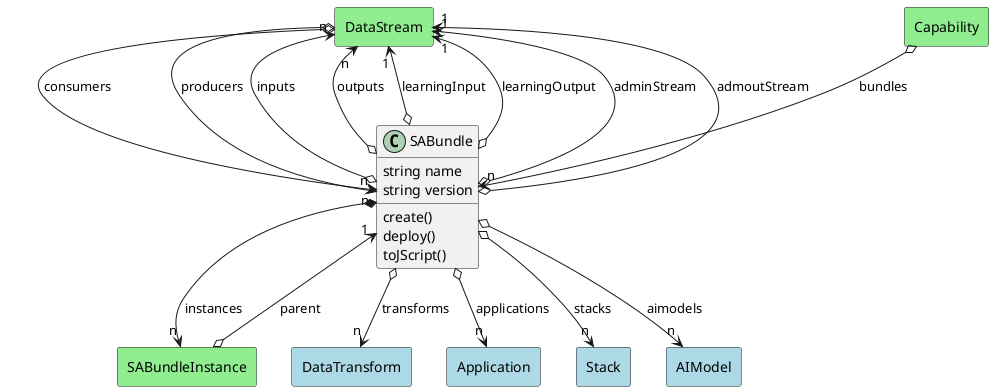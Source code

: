 @startuml

class "SABundle" as Model {
 string name
 string version

 create()
 deploy()
 toJScript()
 
}

rectangle "DataStream" as DataStream #lightblue {
}

Model o--> "n" DataStream : inputs


rectangle "DataStream" as DataStream #lightblue {
}

Model o--> "n" DataStream : outputs


rectangle "DataStream" as DataStream #lightblue {
}

Model o--> "1" DataStream : learningInput


rectangle "DataStream" as DataStream #lightblue {
}

Model o--> "1" DataStream : learningOutput


rectangle "DataStream" as DataStream #lightblue {
}

Model o--> "1" DataStream : adminStream


rectangle "DataStream" as DataStream #lightblue {
}

Model o--> "1" DataStream : admoutStream


rectangle "DataTransform" as DataTransform #lightblue {
}

Model o--> "n" DataTransform : transforms


rectangle "Application" as Application #lightblue {
}

Model o--> "n" Application : applications


rectangle "Stack" as Stack #lightblue {
}

Model o--> "n" Stack : stacks


rectangle "AIModel" as AIModel #lightblue {
}

Model o--> "n" AIModel : aimodels


rectangle "SABundleInstance" as SABundleInstance #lightblue {
}

Model *--> "n" SABundleInstance : instances




    rectangle "Capability" as Capability #lightgreen {
    }
    
        Capability   o--> "n" Model : "bundles"
    
    rectangle "DataStream" as DataStream #lightgreen {
    }
    
        DataStream   o--> "n" Model : "consumers"
    
    rectangle "DataStream" as DataStream #lightgreen {
    }
    
        DataStream   o--> "n" Model : "producers"
    
    rectangle "SABundleInstance" as SABundleInstance #lightgreen {
    }
    
        SABundleInstance   o--> "1" Model : "parent"
    

@enduml
